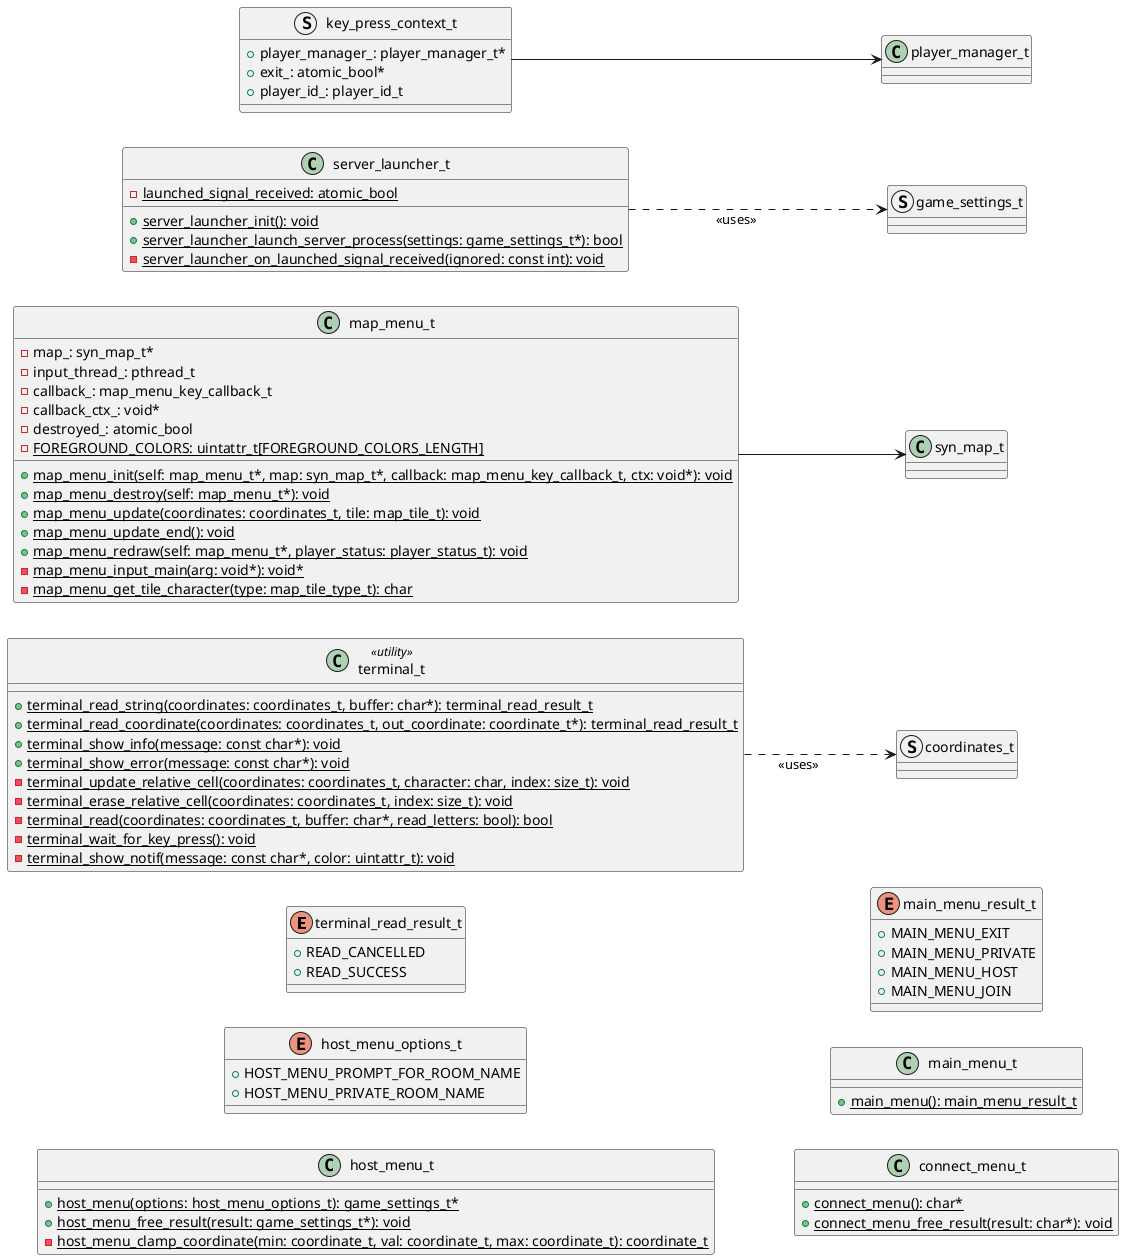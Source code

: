 @startuml

skinparam ranksep 50
skinparam linetype ortho
left to right direction

enum terminal_read_result_t {
+ READ_CANCELLED
+ READ_SUCCESS
}

struct coordinates_t

class terminal_t <<utility>> {
{static} + terminal_read_string(coordinates: coordinates_t, buffer: char*): terminal_read_result_t
{static} + terminal_read_coordinate(coordinates: coordinates_t, out_coordinate: coordinate_t*): terminal_read_result_t
{static} + terminal_show_info(message: const char*): void
{static} + terminal_show_error(message: const char*): void
{static} - terminal_update_relative_cell(coordinates: coordinates_t, character: char, index: size_t): void
{static} - terminal_erase_relative_cell(coordinates: coordinates_t, index: size_t): void
{static} - terminal_read(coordinates: coordinates_t, buffer: char*, read_letters: bool): bool
{static} - terminal_wait_for_key_press(): void
{static} - terminal_show_notif(message: const char*, color: uintattr_t): void
}
terminal_t ..> coordinates_t : <<uses>>

enum host_menu_options_t {
+ HOST_MENU_PROMPT_FOR_ROOM_NAME
+ HOST_MENU_PRIVATE_ROOM_NAME
}

class host_menu_t {
{static} + host_menu(options: host_menu_options_t): game_settings_t*
{static} + host_menu_free_result(result: game_settings_t*): void
{static} - host_menu_clamp_coordinate(min: coordinate_t, val: coordinate_t, max: coordinate_t): coordinate_t
}

enum main_menu_result_t {
+ MAIN_MENU_EXIT
+ MAIN_MENU_PRIVATE
+ MAIN_MENU_HOST
+ MAIN_MENU_JOIN
}

class main_menu_t {
{static} + main_menu(): main_menu_result_t
}

class connect_menu_t {
{static} + connect_menu(): char*
{static} + connect_menu_free_result(result: char*): void
}

class syn_map_t

class map_menu_t {
- map_: syn_map_t*
- input_thread_: pthread_t
- callback_: map_menu_key_callback_t
- callback_ctx_: void*
- destroyed_: atomic_bool
{static} - FOREGROUND_COLORS: uintattr_t[FOREGROUND_COLORS_LENGTH]

{static} + map_menu_init(self: map_menu_t*, map: syn_map_t*, callback: map_menu_key_callback_t, ctx: void*): void
{static} + map_menu_destroy(self: map_menu_t*): void
{static} + map_menu_update(coordinates: coordinates_t, tile: map_tile_t): void
{static} + map_menu_update_end(): void
{static} + map_menu_redraw(self: map_menu_t*, player_status: player_status_t): void
{static} - map_menu_input_main(arg: void*): void*
{static} - map_menu_get_tile_character(type: map_tile_type_t): char
}
map_menu_t --> syn_map_t

struct game_settings_t

class server_launcher_t {
{static} - launched_signal_received: atomic_bool

{static} + server_launcher_init(): void
{static} + server_launcher_launch_server_process(settings: game_settings_t*): bool
{static} - server_launcher_on_launched_signal_received(ignored: const int): void
}
server_launcher_t ..> game_settings_t : <<uses>>

class player_manager_t

struct key_press_context_t {
+ player_manager_: player_manager_t*
+ exit_: atomic_bool*
+ player_id_: player_id_t
}
key_press_context_t --> player_manager_t

@enduml